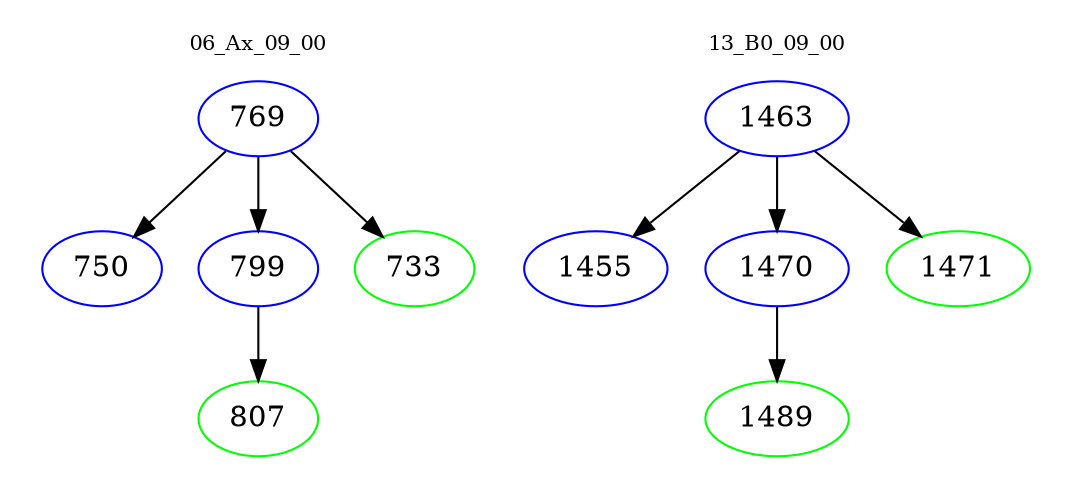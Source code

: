 digraph{
subgraph cluster_0 {
color = white
label = "06_Ax_09_00";
fontsize=10;
T0_769 [label="769", color="blue"]
T0_769 -> T0_750 [color="black"]
T0_750 [label="750", color="blue"]
T0_769 -> T0_799 [color="black"]
T0_799 [label="799", color="blue"]
T0_799 -> T0_807 [color="black"]
T0_807 [label="807", color="green"]
T0_769 -> T0_733 [color="black"]
T0_733 [label="733", color="green"]
}
subgraph cluster_1 {
color = white
label = "13_B0_09_00";
fontsize=10;
T1_1463 [label="1463", color="blue"]
T1_1463 -> T1_1455 [color="black"]
T1_1455 [label="1455", color="blue"]
T1_1463 -> T1_1470 [color="black"]
T1_1470 [label="1470", color="blue"]
T1_1470 -> T1_1489 [color="black"]
T1_1489 [label="1489", color="green"]
T1_1463 -> T1_1471 [color="black"]
T1_1471 [label="1471", color="green"]
}
}
